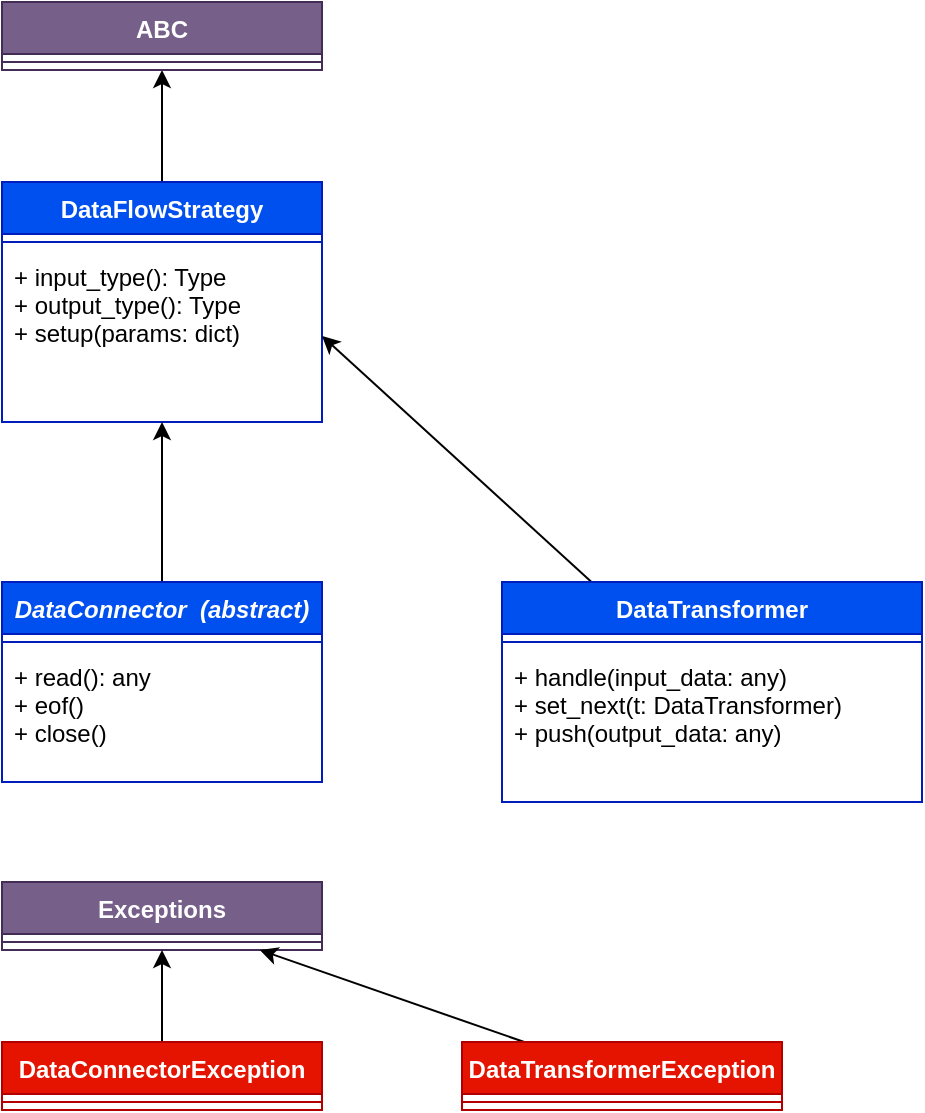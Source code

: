<mxfile>
    <diagram id="9o6zD_I7GCgYv7iqXlfc" name="Core">
        <mxGraphModel dx="814" dy="602" grid="1" gridSize="10" guides="1" tooltips="1" connect="1" arrows="1" fold="1" page="1" pageScale="1" pageWidth="850" pageHeight="1100" math="0" shadow="0">
            <root>
                <mxCell id="0"/>
                <mxCell id="1" parent="0"/>
                <mxCell id="kPGwfBIizZspH16Zuf63-42" style="edgeStyle=none;html=1;entryX=0.5;entryY=1;entryDx=0;entryDy=0;" parent="1" source="2" target="kPGwfBIizZspH16Zuf63-36" edge="1">
                    <mxGeometry relative="1" as="geometry"/>
                </mxCell>
                <mxCell id="2" value="DataFlowStrategy" style="swimlane;fontStyle=1;align=center;verticalAlign=top;childLayout=stackLayout;horizontal=1;startSize=26;horizontalStack=0;resizeParent=1;resizeParentMax=0;resizeLast=0;collapsible=1;marginBottom=0;fillColor=#0050ef;fontColor=#ffffff;strokeColor=#001DBC;" parent="1" vertex="1">
                    <mxGeometry x="120" y="130" width="160" height="120" as="geometry"/>
                </mxCell>
                <mxCell id="4" value="" style="line;strokeWidth=1;fillColor=none;align=left;verticalAlign=middle;spacingTop=-1;spacingLeft=3;spacingRight=3;rotatable=0;labelPosition=right;points=[];portConstraint=eastwest;strokeColor=inherit;" parent="2" vertex="1">
                    <mxGeometry y="26" width="160" height="8" as="geometry"/>
                </mxCell>
                <mxCell id="5" value="+ input_type(): Type&#10;+ output_type(): Type&#10;+ setup(params: dict)&#10;" style="text;strokeColor=none;fillColor=none;align=left;verticalAlign=top;spacingLeft=4;spacingRight=4;overflow=hidden;rotatable=0;points=[[0,0.5],[1,0.5]];portConstraint=eastwest;" parent="2" vertex="1">
                    <mxGeometry y="34" width="160" height="86" as="geometry"/>
                </mxCell>
                <mxCell id="10" style="edgeStyle=none;html=1;exitX=0.5;exitY=0;exitDx=0;exitDy=0;" parent="1" source="6" target="5" edge="1">
                    <mxGeometry relative="1" as="geometry">
                        <mxPoint x="210" y="400" as="sourcePoint"/>
                    </mxGeometry>
                </mxCell>
                <mxCell id="6" value="DataConnector  (abstract)" style="swimlane;fontStyle=3;align=center;verticalAlign=top;childLayout=stackLayout;horizontal=1;startSize=26;horizontalStack=0;resizeParent=1;resizeParentMax=0;resizeLast=0;collapsible=1;marginBottom=0;fillColor=#0050ef;fontColor=#ffffff;strokeColor=#001DBC;" parent="1" vertex="1">
                    <mxGeometry x="120" y="330" width="160" height="100" as="geometry"/>
                </mxCell>
                <mxCell id="8" value="" style="line;strokeWidth=1;fillColor=none;align=left;verticalAlign=middle;spacingTop=-1;spacingLeft=3;spacingRight=3;rotatable=0;labelPosition=right;points=[];portConstraint=eastwest;strokeColor=inherit;" parent="6" vertex="1">
                    <mxGeometry y="26" width="160" height="8" as="geometry"/>
                </mxCell>
                <mxCell id="9" value="+ read(): any&#10;+ eof() &#10;+ close() " style="text;strokeColor=none;fillColor=none;align=left;verticalAlign=top;spacingLeft=4;spacingRight=4;overflow=hidden;rotatable=0;points=[[0,0.5],[1,0.5]];portConstraint=eastwest;" parent="6" vertex="1">
                    <mxGeometry y="34" width="160" height="66" as="geometry"/>
                </mxCell>
                <mxCell id="kPGwfBIizZspH16Zuf63-36" value="ABC" style="swimlane;fontStyle=1;align=center;verticalAlign=top;childLayout=stackLayout;horizontal=1;startSize=26;horizontalStack=0;resizeParent=1;resizeParentMax=0;resizeLast=0;collapsible=1;marginBottom=0;fillColor=#76608a;fontColor=#ffffff;strokeColor=#432D57;" parent="1" vertex="1">
                    <mxGeometry x="120" y="40" width="160" height="34" as="geometry"/>
                </mxCell>
                <mxCell id="kPGwfBIizZspH16Zuf63-38" value="" style="line;strokeWidth=1;fillColor=none;align=left;verticalAlign=middle;spacingTop=-1;spacingLeft=3;spacingRight=3;rotatable=0;labelPosition=right;points=[];portConstraint=eastwest;strokeColor=inherit;" parent="kPGwfBIizZspH16Zuf63-36" vertex="1">
                    <mxGeometry y="26" width="160" height="8" as="geometry"/>
                </mxCell>
                <mxCell id="kPGwfBIizZspH16Zuf63-43" value="Exceptions" style="swimlane;fontStyle=1;align=center;verticalAlign=top;childLayout=stackLayout;horizontal=1;startSize=26;horizontalStack=0;resizeParent=1;resizeParentMax=0;resizeLast=0;collapsible=1;marginBottom=0;fillColor=#76608a;fontColor=#ffffff;strokeColor=#432D57;" parent="1" vertex="1">
                    <mxGeometry x="120" y="480" width="160" height="34" as="geometry"/>
                </mxCell>
                <mxCell id="kPGwfBIizZspH16Zuf63-44" value="" style="line;strokeWidth=1;fillColor=none;align=left;verticalAlign=middle;spacingTop=-1;spacingLeft=3;spacingRight=3;rotatable=0;labelPosition=right;points=[];portConstraint=eastwest;strokeColor=inherit;" parent="kPGwfBIizZspH16Zuf63-43" vertex="1">
                    <mxGeometry y="26" width="160" height="8" as="geometry"/>
                </mxCell>
                <mxCell id="kPGwfBIizZspH16Zuf63-47" style="edgeStyle=none;html=1;" parent="1" source="kPGwfBIizZspH16Zuf63-45" target="kPGwfBIizZspH16Zuf63-43" edge="1">
                    <mxGeometry relative="1" as="geometry"/>
                </mxCell>
                <mxCell id="kPGwfBIizZspH16Zuf63-45" value="DataConnectorException" style="swimlane;fontStyle=1;align=center;verticalAlign=top;childLayout=stackLayout;horizontal=1;startSize=26;horizontalStack=0;resizeParent=1;resizeParentMax=0;resizeLast=0;collapsible=1;marginBottom=0;fillColor=#e51400;fontColor=#ffffff;strokeColor=#B20000;" parent="1" vertex="1">
                    <mxGeometry x="120" y="560" width="160" height="34" as="geometry"/>
                </mxCell>
                <mxCell id="kPGwfBIizZspH16Zuf63-46" value="" style="line;strokeWidth=1;fillColor=none;align=left;verticalAlign=middle;spacingTop=-1;spacingLeft=3;spacingRight=3;rotatable=0;labelPosition=right;points=[];portConstraint=eastwest;strokeColor=inherit;" parent="kPGwfBIizZspH16Zuf63-45" vertex="1">
                    <mxGeometry y="26" width="160" height="8" as="geometry"/>
                </mxCell>
                <mxCell id="kPGwfBIizZspH16Zuf63-50" style="edgeStyle=none;html=1;" parent="1" source="kPGwfBIizZspH16Zuf63-48" target="kPGwfBIizZspH16Zuf63-43" edge="1">
                    <mxGeometry relative="1" as="geometry"/>
                </mxCell>
                <mxCell id="kPGwfBIizZspH16Zuf63-48" value="DataTransformerException" style="swimlane;fontStyle=1;align=center;verticalAlign=top;childLayout=stackLayout;horizontal=1;startSize=26;horizontalStack=0;resizeParent=1;resizeParentMax=0;resizeLast=0;collapsible=1;marginBottom=0;fillColor=#e51400;fontColor=#ffffff;strokeColor=#B20000;" parent="1" vertex="1">
                    <mxGeometry x="350" y="560" width="160" height="34" as="geometry"/>
                </mxCell>
                <mxCell id="kPGwfBIizZspH16Zuf63-49" value="" style="line;strokeWidth=1;fillColor=none;align=left;verticalAlign=middle;spacingTop=-1;spacingLeft=3;spacingRight=3;rotatable=0;labelPosition=right;points=[];portConstraint=eastwest;strokeColor=inherit;" parent="kPGwfBIizZspH16Zuf63-48" vertex="1">
                    <mxGeometry y="26" width="160" height="8" as="geometry"/>
                </mxCell>
                <mxCell id="uL01PIIRA5bi3CVU4V35-19" style="edgeStyle=none;html=1;entryX=1;entryY=0.5;entryDx=0;entryDy=0;" parent="1" source="uL01PIIRA5bi3CVU4V35-16" target="5" edge="1">
                    <mxGeometry relative="1" as="geometry"/>
                </mxCell>
                <mxCell id="uL01PIIRA5bi3CVU4V35-16" value="DataTransformer" style="swimlane;fontStyle=1;align=center;verticalAlign=top;childLayout=stackLayout;horizontal=1;startSize=26;horizontalStack=0;resizeParent=1;resizeParentMax=0;resizeLast=0;collapsible=1;marginBottom=0;fillColor=#0050ef;fontColor=#ffffff;strokeColor=#001DBC;" parent="1" vertex="1">
                    <mxGeometry x="370" y="330" width="210" height="110" as="geometry"/>
                </mxCell>
                <mxCell id="uL01PIIRA5bi3CVU4V35-17" value="" style="line;strokeWidth=1;fillColor=none;align=left;verticalAlign=middle;spacingTop=-1;spacingLeft=3;spacingRight=3;rotatable=0;labelPosition=right;points=[];portConstraint=eastwest;strokeColor=inherit;" parent="uL01PIIRA5bi3CVU4V35-16" vertex="1">
                    <mxGeometry y="26" width="210" height="8" as="geometry"/>
                </mxCell>
                <mxCell id="uL01PIIRA5bi3CVU4V35-18" value="+ handle(input_data: any)&#10;+ set_next(t: DataTransformer)&#10;+ push(output_data: any)" style="text;strokeColor=none;fillColor=none;align=left;verticalAlign=top;spacingLeft=4;spacingRight=4;overflow=hidden;rotatable=0;points=[[0,0.5],[1,0.5]];portConstraint=eastwest;" parent="uL01PIIRA5bi3CVU4V35-16" vertex="1">
                    <mxGeometry y="34" width="210" height="76" as="geometry"/>
                </mxCell>
            </root>
        </mxGraphModel>
    </diagram>
    <diagram id="OqujM7D-3f4KXzJd9amy" name="Readers">
        <mxGraphModel dx="814" dy="602" grid="1" gridSize="10" guides="1" tooltips="1" connect="1" arrows="1" fold="1" page="1" pageScale="1" pageWidth="850" pageHeight="1100" math="0" shadow="0">
            <root>
                <mxCell id="0"/>
                <mxCell id="1" parent="0"/>
                <mxCell id="JBjdggkVPft1IAb_LH7c-1" value="DataConnector  (abstract)" style="swimlane;fontStyle=3;align=center;verticalAlign=top;childLayout=stackLayout;horizontal=1;startSize=26;horizontalStack=0;resizeParent=1;resizeParentMax=0;resizeLast=0;collapsible=1;marginBottom=0;fillColor=#0050ef;fontColor=#ffffff;strokeColor=#001DBC;" parent="1" vertex="1">
                    <mxGeometry x="40" y="40" width="160" height="100" as="geometry"/>
                </mxCell>
                <mxCell id="JBjdggkVPft1IAb_LH7c-2" value="" style="line;strokeWidth=1;fillColor=none;align=left;verticalAlign=middle;spacingTop=-1;spacingLeft=3;spacingRight=3;rotatable=0;labelPosition=right;points=[];portConstraint=eastwest;strokeColor=inherit;" parent="JBjdggkVPft1IAb_LH7c-1" vertex="1">
                    <mxGeometry y="26" width="160" height="8" as="geometry"/>
                </mxCell>
                <mxCell id="JBjdggkVPft1IAb_LH7c-3" value="+ read(): any&#10;+ eof() &#10;+ close() " style="text;strokeColor=none;fillColor=none;align=left;verticalAlign=top;spacingLeft=4;spacingRight=4;overflow=hidden;rotatable=0;points=[[0,0.5],[1,0.5]];portConstraint=eastwest;fontStyle=2;labelBackgroundColor=none;fontColor=#007FFF;" parent="JBjdggkVPft1IAb_LH7c-1" vertex="1">
                    <mxGeometry y="34" width="160" height="66" as="geometry"/>
                </mxCell>
                <mxCell id="JBjdggkVPft1IAb_LH7c-4" style="edgeStyle=none;html=1;" parent="1" source="JBjdggkVPft1IAb_LH7c-5" target="JBjdggkVPft1IAb_LH7c-3" edge="1">
                    <mxGeometry relative="1" as="geometry"/>
                </mxCell>
                <mxCell id="JBjdggkVPft1IAb_LH7c-5" value="StreamReader" style="swimlane;fontStyle=1;align=center;verticalAlign=top;childLayout=stackLayout;horizontal=1;startSize=26;horizontalStack=0;resizeParent=1;resizeParentMax=0;resizeLast=0;collapsible=1;marginBottom=0;fillColor=#60a917;fontColor=#ffffff;strokeColor=#2D7600;" parent="1" vertex="1">
                    <mxGeometry x="40" y="190" width="230" height="150" as="geometry"/>
                </mxCell>
                <mxCell id="JBjdggkVPft1IAb_LH7c-6" value="+ stream&#10;+ page_size" style="text;strokeColor=none;fillColor=none;align=left;verticalAlign=top;spacingLeft=4;spacingRight=4;overflow=hidden;rotatable=0;points=[[0,0.5],[1,0.5]];portConstraint=eastwest;" parent="JBjdggkVPft1IAb_LH7c-5" vertex="1">
                    <mxGeometry y="26" width="230" height="44" as="geometry"/>
                </mxCell>
                <mxCell id="JBjdggkVPft1IAb_LH7c-7" value="" style="line;strokeWidth=1;fillColor=none;align=left;verticalAlign=middle;spacingTop=-1;spacingLeft=3;spacingRight=3;rotatable=0;labelPosition=right;points=[];portConstraint=eastwest;strokeColor=inherit;" parent="JBjdggkVPft1IAb_LH7c-5" vertex="1">
                    <mxGeometry y="70" width="230" height="8" as="geometry"/>
                </mxCell>
                <mxCell id="JBjdggkVPft1IAb_LH7c-8" value="+ __init__(stream, page_size)&#10;+ read(): any&#10;+ eof()&#10;+ close()&#10;" style="text;strokeColor=none;fillColor=none;align=left;verticalAlign=top;spacingLeft=4;spacingRight=4;overflow=hidden;rotatable=0;points=[[0,0.5],[1,0.5]];portConstraint=eastwest;" parent="JBjdggkVPft1IAb_LH7c-5" vertex="1">
                    <mxGeometry y="78" width="230" height="72" as="geometry"/>
                </mxCell>
                <mxCell id="JBjdggkVPft1IAb_LH7c-9" style="edgeStyle=none;html=1;" parent="1" source="JBjdggkVPft1IAb_LH7c-10" target="JBjdggkVPft1IAb_LH7c-8" edge="1">
                    <mxGeometry relative="1" as="geometry"/>
                </mxCell>
                <mxCell id="JBjdggkVPft1IAb_LH7c-10" value="BufferedLineReader" style="swimlane;fontStyle=1;align=center;verticalAlign=top;childLayout=stackLayout;horizontal=1;startSize=26;horizontalStack=0;resizeParent=1;resizeParentMax=0;resizeLast=0;collapsible=1;marginBottom=0;fillColor=#60a917;fontColor=#ffffff;strokeColor=#2D7600;" parent="1" vertex="1">
                    <mxGeometry x="50" y="400" width="270" height="200" as="geometry"/>
                </mxCell>
                <mxCell id="JBjdggkVPft1IAb_LH7c-11" value="+ buffer_size" style="text;strokeColor=none;fillColor=none;align=left;verticalAlign=top;spacingLeft=4;spacingRight=4;overflow=hidden;rotatable=0;points=[[0,0.5],[1,0.5]];portConstraint=eastwest;" parent="JBjdggkVPft1IAb_LH7c-10" vertex="1">
                    <mxGeometry y="26" width="270" height="26" as="geometry"/>
                </mxCell>
                <mxCell id="JBjdggkVPft1IAb_LH7c-12" value="" style="line;strokeWidth=1;fillColor=none;align=left;verticalAlign=middle;spacingTop=-1;spacingLeft=3;spacingRight=3;rotatable=0;labelPosition=right;points=[];portConstraint=eastwest;strokeColor=inherit;" parent="JBjdggkVPft1IAb_LH7c-10" vertex="1">
                    <mxGeometry y="52" width="270" height="8" as="geometry"/>
                </mxCell>
                <mxCell id="JBjdggkVPft1IAb_LH7c-13" value="+ __init__(filename, encoding, buffer_size)&#10;+ output_type(): Type (str)&#10;+ read(): str [override]&#10;+ eof() [override]&#10;+ __iter__()" style="text;strokeColor=none;fillColor=none;align=left;verticalAlign=top;spacingLeft=4;spacingRight=4;overflow=hidden;rotatable=0;points=[[0,0.5],[1,0.5]];portConstraint=eastwest;" parent="JBjdggkVPft1IAb_LH7c-10" vertex="1">
                    <mxGeometry y="60" width="270" height="140" as="geometry"/>
                </mxCell>
                <mxCell id="zKHan-ep9xxie2JSd3z5-5" style="edgeStyle=none;html=1;fontColor=#007FFF;" parent="1" source="zKHan-ep9xxie2JSd3z5-1" target="JBjdggkVPft1IAb_LH7c-13" edge="1">
                    <mxGeometry relative="1" as="geometry"/>
                </mxCell>
                <mxCell id="zKHan-ep9xxie2JSd3z5-1" value="LineArrayReader" style="swimlane;fontStyle=1;align=center;verticalAlign=top;childLayout=stackLayout;horizontal=1;startSize=26;horizontalStack=0;resizeParent=1;resizeParentMax=0;resizeLast=0;collapsible=1;marginBottom=0;fillColor=#60a917;fontColor=#ffffff;strokeColor=#2D7600;" parent="1" vertex="1">
                    <mxGeometry x="50" y="690" width="320" height="140" as="geometry"/>
                </mxCell>
                <mxCell id="zKHan-ep9xxie2JSd3z5-2" value="+ buffer_size" style="text;strokeColor=none;fillColor=none;align=left;verticalAlign=top;spacingLeft=4;spacingRight=4;overflow=hidden;rotatable=0;points=[[0,0.5],[1,0.5]];portConstraint=eastwest;" parent="zKHan-ep9xxie2JSd3z5-1" vertex="1">
                    <mxGeometry y="26" width="320" height="26" as="geometry"/>
                </mxCell>
                <mxCell id="zKHan-ep9xxie2JSd3z5-3" value="" style="line;strokeWidth=1;fillColor=none;align=left;verticalAlign=middle;spacingTop=-1;spacingLeft=3;spacingRight=3;rotatable=0;labelPosition=right;points=[];portConstraint=eastwest;strokeColor=inherit;" parent="zKHan-ep9xxie2JSd3z5-1" vertex="1">
                    <mxGeometry y="52" width="320" height="8" as="geometry"/>
                </mxCell>
                <mxCell id="zKHan-ep9xxie2JSd3z5-4" value="+ __init__(filename, encoding, number_of_lines = -1)&#10;+ output_type(): Type (list[str])&#10;+ read(): list[str] [override]&#10;" style="text;strokeColor=none;fillColor=none;align=left;verticalAlign=top;spacingLeft=4;spacingRight=4;overflow=hidden;rotatable=0;points=[[0,0.5],[1,0.5]];portConstraint=eastwest;" parent="zKHan-ep9xxie2JSd3z5-1" vertex="1">
                    <mxGeometry y="60" width="320" height="80" as="geometry"/>
                </mxCell>
                <mxCell id="zKHan-ep9xxie2JSd3z5-11" style="edgeStyle=none;html=1;fontColor=#007FFF;" parent="1" source="zKHan-ep9xxie2JSd3z5-7" target="JBjdggkVPft1IAb_LH7c-13" edge="1">
                    <mxGeometry relative="1" as="geometry"/>
                </mxCell>
                <mxCell id="zKHan-ep9xxie2JSd3z5-7" value="CSVReader" style="swimlane;fontStyle=1;align=center;verticalAlign=top;childLayout=stackLayout;horizontal=1;startSize=26;horizontalStack=0;resizeParent=1;resizeParentMax=0;resizeLast=0;collapsible=1;marginBottom=0;fillColor=#60a917;fontColor=#ffffff;strokeColor=#2D7600;" parent="1" vertex="1">
                    <mxGeometry x="390" y="690" width="320" height="114" as="geometry"/>
                </mxCell>
                <mxCell id="zKHan-ep9xxie2JSd3z5-9" value="" style="line;strokeWidth=1;fillColor=none;align=left;verticalAlign=middle;spacingTop=-1;spacingLeft=3;spacingRight=3;rotatable=0;labelPosition=right;points=[];portConstraint=eastwest;strokeColor=inherit;" parent="zKHan-ep9xxie2JSd3z5-7" vertex="1">
                    <mxGeometry y="26" width="320" height="8" as="geometry"/>
                </mxCell>
                <mxCell id="zKHan-ep9xxie2JSd3z5-10" value="+ __init__(filename, encoding, delimiter = &quot;;&quot;)&#10;+ output_type(): Type (list[str])&#10;+ read(): list[str] [override]&#10;" style="text;strokeColor=none;fillColor=none;align=left;verticalAlign=top;spacingLeft=4;spacingRight=4;overflow=hidden;rotatable=0;points=[[0,0.5],[1,0.5]];portConstraint=eastwest;" parent="zKHan-ep9xxie2JSd3z5-7" vertex="1">
                    <mxGeometry y="34" width="320" height="80" as="geometry"/>
                </mxCell>
            </root>
        </mxGraphModel>
    </diagram>
    <diagram id="C-n0rzDCbK6zl30GqEJ7" name="Selectors">
        <mxGraphModel dx="814" dy="602" grid="1" gridSize="10" guides="1" tooltips="1" connect="1" arrows="1" fold="1" page="1" pageScale="1" pageWidth="850" pageHeight="1100" math="0" shadow="0">
            <root>
                <mxCell id="0"/>
                <mxCell id="1" parent="0"/>
                <mxCell id="YxCEazYeJTHOaeWysZzV-1" value="DataConnector  (abstract)" style="swimlane;fontStyle=3;align=center;verticalAlign=top;childLayout=stackLayout;horizontal=1;startSize=26;horizontalStack=0;resizeParent=1;resizeParentMax=0;resizeLast=0;collapsible=1;marginBottom=0;fillColor=#0050ef;fontColor=#ffffff;strokeColor=#001DBC;" parent="1" vertex="1">
                    <mxGeometry x="40" y="40" width="160" height="100" as="geometry"/>
                </mxCell>
                <mxCell id="YxCEazYeJTHOaeWysZzV-2" value="" style="line;strokeWidth=1;fillColor=none;align=left;verticalAlign=middle;spacingTop=-1;spacingLeft=3;spacingRight=3;rotatable=0;labelPosition=right;points=[];portConstraint=eastwest;strokeColor=inherit;" parent="YxCEazYeJTHOaeWysZzV-1" vertex="1">
                    <mxGeometry y="26" width="160" height="8" as="geometry"/>
                </mxCell>
                <mxCell id="YxCEazYeJTHOaeWysZzV-3" value="+ read(): any&#10;+ eof() &#10;+ close() " style="text;strokeColor=none;fillColor=none;align=left;verticalAlign=top;spacingLeft=4;spacingRight=4;overflow=hidden;rotatable=0;points=[[0,0.5],[1,0.5]];portConstraint=eastwest;fontStyle=2;labelBackgroundColor=none;fontColor=#007FFF;" parent="YxCEazYeJTHOaeWysZzV-1" vertex="1">
                    <mxGeometry y="34" width="160" height="66" as="geometry"/>
                </mxCell>
                <mxCell id="teODiVTp39xnvgrmMaXJ-15" style="edgeStyle=none;html=1;entryX=0.55;entryY=0.986;entryDx=0;entryDy=0;entryPerimeter=0;fontColor=#FFFFFF;" parent="1" source="YxCEazYeJTHOaeWysZzV-9" target="teODiVTp39xnvgrmMaXJ-12" edge="1">
                    <mxGeometry relative="1" as="geometry"/>
                </mxCell>
                <mxCell id="YxCEazYeJTHOaeWysZzV-9" value="FileListSelector" style="swimlane;fontStyle=1;align=center;verticalAlign=top;childLayout=stackLayout;horizontal=1;startSize=26;horizontalStack=0;resizeParent=1;resizeParentMax=0;resizeLast=0;collapsible=1;marginBottom=0;fillColor=#60a917;fontColor=#ffffff;strokeColor=#2D7600;" parent="1" vertex="1">
                    <mxGeometry x="40" y="320" width="230" height="106" as="geometry"/>
                </mxCell>
                <mxCell id="YxCEazYeJTHOaeWysZzV-10" value="" style="line;strokeWidth=1;fillColor=none;align=left;verticalAlign=middle;spacingTop=-1;spacingLeft=3;spacingRight=3;rotatable=0;labelPosition=right;points=[];portConstraint=eastwest;strokeColor=inherit;" parent="YxCEazYeJTHOaeWysZzV-9" vertex="1">
                    <mxGeometry y="26" width="230" height="8" as="geometry"/>
                </mxCell>
                <mxCell id="YxCEazYeJTHOaeWysZzV-11" value="+ __init__(from_path, file_ext)&#10;+ read(): list[str]&#10;+ select(criteria): list[str]&#10;" style="text;strokeColor=none;fillColor=none;align=left;verticalAlign=top;spacingLeft=4;spacingRight=4;overflow=hidden;rotatable=0;points=[[0,0.5],[1,0.5]];portConstraint=eastwest;" parent="YxCEazYeJTHOaeWysZzV-9" vertex="1">
                    <mxGeometry y="34" width="230" height="72" as="geometry"/>
                </mxCell>
                <mxCell id="teODiVTp39xnvgrmMaXJ-13" style="edgeStyle=none;html=1;fontColor=#FFFFFF;" parent="1" source="teODiVTp39xnvgrmMaXJ-9" target="YxCEazYeJTHOaeWysZzV-3" edge="1">
                    <mxGeometry relative="1" as="geometry"/>
                </mxCell>
                <mxCell id="teODiVTp39xnvgrmMaXJ-9" value="DataSelector (abstract)" style="swimlane;fontStyle=1;align=center;verticalAlign=top;childLayout=stackLayout;horizontal=1;startSize=26;horizontalStack=0;resizeParent=1;resizeParentMax=0;resizeLast=0;collapsible=1;marginBottom=0;labelBackgroundColor=none;fontColor=#ffffff;fillColor=#0050ef;strokeColor=#001DBC;" parent="1" vertex="1">
                    <mxGeometry x="40" y="160" width="160" height="120" as="geometry"/>
                </mxCell>
                <mxCell id="teODiVTp39xnvgrmMaXJ-10" value="_eof: bool" style="text;strokeColor=none;fillColor=none;align=left;verticalAlign=top;spacingLeft=4;spacingRight=4;overflow=hidden;rotatable=0;points=[[0,0.5],[1,0.5]];portConstraint=eastwest;labelBackgroundColor=none;fontColor=#FFFFFF;" parent="teODiVTp39xnvgrmMaXJ-9" vertex="1">
                    <mxGeometry y="26" width="160" height="26" as="geometry"/>
                </mxCell>
                <mxCell id="teODiVTp39xnvgrmMaXJ-11" value="" style="line;strokeWidth=1;fillColor=none;align=left;verticalAlign=middle;spacingTop=-1;spacingLeft=3;spacingRight=3;rotatable=0;labelPosition=right;points=[];portConstraint=eastwest;strokeColor=inherit;labelBackgroundColor=none;fontColor=#FFFFFF;" parent="teODiVTp39xnvgrmMaXJ-9" vertex="1">
                    <mxGeometry y="52" width="160" height="8" as="geometry"/>
                </mxCell>
                <mxCell id="teODiVTp39xnvgrmMaXJ-12" value="+ select(criteria): any&#10;+ eof(): bool [override]&#10;+ close() [override]" style="text;strokeColor=none;fillColor=none;align=left;verticalAlign=top;spacingLeft=4;spacingRight=4;overflow=hidden;rotatable=0;points=[[0,0.5],[1,0.5]];portConstraint=eastwest;labelBackgroundColor=none;fontColor=#FFFFFF;" parent="teODiVTp39xnvgrmMaXJ-9" vertex="1">
                    <mxGeometry y="60" width="160" height="60" as="geometry"/>
                </mxCell>
            </root>
        </mxGraphModel>
    </diagram>
    <diagram id="pPDgprwgcVbF1qzJJLTe" name="Basic Transformers">
        <mxGraphModel dx="814" dy="602" grid="1" gridSize="10" guides="1" tooltips="1" connect="1" arrows="1" fold="1" page="1" pageScale="1" pageWidth="850" pageHeight="1100" math="0" shadow="0">
            <root>
                <mxCell id="0"/>
                <mxCell id="1" parent="0"/>
                <mxCell id="AgrVLviHi2u-4qjrBHGn-1" value="DataTransformer" style="swimlane;fontStyle=1;align=center;verticalAlign=top;childLayout=stackLayout;horizontal=1;startSize=26;horizontalStack=0;resizeParent=1;resizeParentMax=0;resizeLast=0;collapsible=1;marginBottom=0;fillColor=#0050ef;fontColor=#ffffff;strokeColor=#001DBC;" parent="1" vertex="1">
                    <mxGeometry x="40" y="40" width="210" height="110" as="geometry"/>
                </mxCell>
                <mxCell id="AgrVLviHi2u-4qjrBHGn-2" value="" style="line;strokeWidth=1;fillColor=none;align=left;verticalAlign=middle;spacingTop=-1;spacingLeft=3;spacingRight=3;rotatable=0;labelPosition=right;points=[];portConstraint=eastwest;strokeColor=inherit;" parent="AgrVLviHi2u-4qjrBHGn-1" vertex="1">
                    <mxGeometry y="26" width="210" height="8" as="geometry"/>
                </mxCell>
                <mxCell id="AgrVLviHi2u-4qjrBHGn-3" value="+ handle(input_data: any): any&#10;+ push(output_data: any): any&#10;+ set_next(t: DataTransformer)&#10;" style="text;strokeColor=none;fillColor=none;align=left;verticalAlign=top;spacingLeft=4;spacingRight=4;overflow=hidden;rotatable=0;points=[[0,0.5],[1,0.5]];portConstraint=eastwest;" parent="AgrVLviHi2u-4qjrBHGn-1" vertex="1">
                    <mxGeometry y="34" width="210" height="76" as="geometry"/>
                </mxCell>
                <mxCell id="eE6xb-b2l2XwSOc0BE5Q-4" style="edgeStyle=none;html=1;entryX=0.505;entryY=1.026;entryDx=0;entryDy=0;entryPerimeter=0;" parent="1" source="eE6xb-b2l2XwSOc0BE5Q-1" target="AgrVLviHi2u-4qjrBHGn-3" edge="1">
                    <mxGeometry relative="1" as="geometry"/>
                </mxCell>
                <mxCell id="eE6xb-b2l2XwSOc0BE5Q-1" value="ListToElemTransformer" style="swimlane;fontStyle=1;align=center;verticalAlign=top;childLayout=stackLayout;horizontal=1;startSize=26;horizontalStack=0;resizeParent=1;resizeParentMax=0;resizeLast=0;collapsible=1;marginBottom=0;fillColor=#60a917;fontColor=#ffffff;strokeColor=#2D7600;" parent="1" vertex="1">
                    <mxGeometry x="50" y="200" width="230" height="70" as="geometry"/>
                </mxCell>
                <mxCell id="eE6xb-b2l2XwSOc0BE5Q-2" value="" style="line;strokeWidth=1;fillColor=none;align=left;verticalAlign=middle;spacingTop=-1;spacingLeft=3;spacingRight=3;rotatable=0;labelPosition=right;points=[];portConstraint=eastwest;strokeColor=inherit;" parent="eE6xb-b2l2XwSOc0BE5Q-1" vertex="1">
                    <mxGeometry y="26" width="230" height="8" as="geometry"/>
                </mxCell>
                <mxCell id="eE6xb-b2l2XwSOc0BE5Q-3" value="+ handle(input_data: list)&#10;" style="text;strokeColor=none;fillColor=none;align=left;verticalAlign=top;spacingLeft=4;spacingRight=4;overflow=hidden;rotatable=0;points=[[0,0.5],[1,0.5]];portConstraint=eastwest;" parent="eE6xb-b2l2XwSOc0BE5Q-1" vertex="1">
                    <mxGeometry y="34" width="230" height="36" as="geometry"/>
                </mxCell>
                <mxCell id="kuilfWfWV7ZInjcTUsj1-4" style="edgeStyle=none;html=1;entryX=1;entryY=0.5;entryDx=0;entryDy=0;" parent="1" source="kuilfWfWV7ZInjcTUsj1-1" target="AgrVLviHi2u-4qjrBHGn-3" edge="1">
                    <mxGeometry relative="1" as="geometry"/>
                </mxCell>
                <mxCell id="kuilfWfWV7ZInjcTUsj1-1" value="ListToDictTransformer" style="swimlane;fontStyle=1;align=center;verticalAlign=top;childLayout=stackLayout;horizontal=1;startSize=26;horizontalStack=0;resizeParent=1;resizeParentMax=0;resizeLast=0;collapsible=1;marginBottom=0;fillColor=#60a917;fontColor=#ffffff;strokeColor=#2D7600;" parent="1" vertex="1">
                    <mxGeometry x="330" y="200" width="230" height="90" as="geometry"/>
                </mxCell>
                <mxCell id="kuilfWfWV7ZInjcTUsj1-2" value="" style="line;strokeWidth=1;fillColor=none;align=left;verticalAlign=middle;spacingTop=-1;spacingLeft=3;spacingRight=3;rotatable=0;labelPosition=right;points=[];portConstraint=eastwest;strokeColor=inherit;" parent="kuilfWfWV7ZInjcTUsj1-1" vertex="1">
                    <mxGeometry y="26" width="230" height="8" as="geometry"/>
                </mxCell>
                <mxCell id="kuilfWfWV7ZInjcTUsj1-3" value="+ __init__(k_names: list)&#10;+ handle(input_data: list): dict[str]" style="text;strokeColor=none;fillColor=none;align=left;verticalAlign=top;spacingLeft=4;spacingRight=4;overflow=hidden;rotatable=0;points=[[0,0.5],[1,0.5]];portConstraint=eastwest;" parent="kuilfWfWV7ZInjcTUsj1-1" vertex="1">
                    <mxGeometry y="34" width="230" height="56" as="geometry"/>
                </mxCell>
            </root>
        </mxGraphModel>
    </diagram>
    <diagram id="gs5gI74ETGnYoKciQPKN" name="Transformers">
        <mxGraphModel dx="814" dy="602" grid="1" gridSize="10" guides="1" tooltips="1" connect="1" arrows="1" fold="1" page="1" pageScale="1" pageWidth="850" pageHeight="1100" math="0" shadow="0">
            <root>
                <mxCell id="0"/>
                <mxCell id="1" parent="0"/>
                <mxCell id="Ec_8T0yqt-OP5bCKXlmT-1" value="DataTransformer" style="swimlane;fontStyle=1;align=center;verticalAlign=top;childLayout=stackLayout;horizontal=1;startSize=26;horizontalStack=0;resizeParent=1;resizeParentMax=0;resizeLast=0;collapsible=1;marginBottom=0;fillColor=#0050ef;fontColor=#ffffff;strokeColor=#001DBC;" parent="1" vertex="1">
                    <mxGeometry x="40" y="40" width="210" height="110" as="geometry"/>
                </mxCell>
                <mxCell id="Ec_8T0yqt-OP5bCKXlmT-2" value="" style="line;strokeWidth=1;fillColor=none;align=left;verticalAlign=middle;spacingTop=-1;spacingLeft=3;spacingRight=3;rotatable=0;labelPosition=right;points=[];portConstraint=eastwest;strokeColor=inherit;" parent="Ec_8T0yqt-OP5bCKXlmT-1" vertex="1">
                    <mxGeometry y="26" width="210" height="8" as="geometry"/>
                </mxCell>
                <mxCell id="Ec_8T0yqt-OP5bCKXlmT-3" value="+ handle(input_data: any)&#10;+ set_next(t: DataTransformer)&#10;+ push(output_data: any)" style="text;strokeColor=none;fillColor=none;align=left;verticalAlign=top;spacingLeft=4;spacingRight=4;overflow=hidden;rotatable=0;points=[[0,0.5],[1,0.5]];portConstraint=eastwest;" parent="Ec_8T0yqt-OP5bCKXlmT-1" vertex="1">
                    <mxGeometry y="34" width="210" height="76" as="geometry"/>
                </mxCell>
                <mxCell id="1det0QbTS1bOkWLBstfa-2" style="edgeStyle=none;html=1;" parent="1" source="edsBkt3ZC94wkJsJEWO--1" target="Ec_8T0yqt-OP5bCKXlmT-3" edge="1">
                    <mxGeometry relative="1" as="geometry"/>
                </mxCell>
                <mxCell id="edsBkt3ZC94wkJsJEWO--1" value="StreamWriter" style="swimlane;fontStyle=1;align=center;verticalAlign=top;childLayout=stackLayout;horizontal=1;startSize=26;horizontalStack=0;resizeParent=1;resizeParentMax=0;resizeLast=0;collapsible=1;marginBottom=0;fillColor=#60a917;fontColor=#ffffff;strokeColor=#2D7600;" parent="1" vertex="1">
                    <mxGeometry x="40" y="190" width="230" height="150" as="geometry"/>
                </mxCell>
                <mxCell id="edsBkt3ZC94wkJsJEWO--2" value="+ output_stream" style="text;strokeColor=none;fillColor=none;align=left;verticalAlign=top;spacingLeft=4;spacingRight=4;overflow=hidden;rotatable=0;points=[[0,0.5],[1,0.5]];portConstraint=eastwest;" parent="edsBkt3ZC94wkJsJEWO--1" vertex="1">
                    <mxGeometry y="26" width="230" height="44" as="geometry"/>
                </mxCell>
                <mxCell id="edsBkt3ZC94wkJsJEWO--3" value="" style="line;strokeWidth=1;fillColor=none;align=left;verticalAlign=middle;spacingTop=-1;spacingLeft=3;spacingRight=3;rotatable=0;labelPosition=right;points=[];portConstraint=eastwest;strokeColor=inherit;" parent="edsBkt3ZC94wkJsJEWO--1" vertex="1">
                    <mxGeometry y="70" width="230" height="8" as="geometry"/>
                </mxCell>
                <mxCell id="edsBkt3ZC94wkJsJEWO--4" value="+ __init__(output_stream)&#10;+ handle(input_data: any)&#10;+ push(output_data: any)" style="text;strokeColor=none;fillColor=none;align=left;verticalAlign=top;spacingLeft=4;spacingRight=4;overflow=hidden;rotatable=0;points=[[0,0.5],[1,0.5]];portConstraint=eastwest;" parent="edsBkt3ZC94wkJsJEWO--1" vertex="1">
                    <mxGeometry y="78" width="230" height="72" as="geometry"/>
                </mxCell>
                <mxCell id="1det0QbTS1bOkWLBstfa-1" style="edgeStyle=none;html=1;entryX=0.504;entryY=1.056;entryDx=0;entryDy=0;entryPerimeter=0;" parent="1" source="edsBkt3ZC94wkJsJEWO--5" target="edsBkt3ZC94wkJsJEWO--4" edge="1">
                    <mxGeometry relative="1" as="geometry"/>
                </mxCell>
                <mxCell id="edsBkt3ZC94wkJsJEWO--5" value="LineWriter" style="swimlane;fontStyle=1;align=center;verticalAlign=top;childLayout=stackLayout;horizontal=1;startSize=26;horizontalStack=0;resizeParent=1;resizeParentMax=0;resizeLast=0;collapsible=1;marginBottom=0;fillColor=#60a917;fontColor=#ffffff;strokeColor=#2D7600;" parent="1" vertex="1">
                    <mxGeometry x="40" y="390" width="230" height="150" as="geometry"/>
                </mxCell>
                <mxCell id="edsBkt3ZC94wkJsJEWO--6" value="+ output_stream" style="text;strokeColor=none;fillColor=none;align=left;verticalAlign=top;spacingLeft=4;spacingRight=4;overflow=hidden;rotatable=0;points=[[0,0.5],[1,0.5]];portConstraint=eastwest;" parent="edsBkt3ZC94wkJsJEWO--5" vertex="1">
                    <mxGeometry y="26" width="230" height="44" as="geometry"/>
                </mxCell>
                <mxCell id="edsBkt3ZC94wkJsJEWO--7" value="" style="line;strokeWidth=1;fillColor=none;align=left;verticalAlign=middle;spacingTop=-1;spacingLeft=3;spacingRight=3;rotatable=0;labelPosition=right;points=[];portConstraint=eastwest;strokeColor=inherit;" parent="edsBkt3ZC94wkJsJEWO--5" vertex="1">
                    <mxGeometry y="70" width="230" height="8" as="geometry"/>
                </mxCell>
                <mxCell id="edsBkt3ZC94wkJsJEWO--8" value="+ __init__(filename)&#10;+ handle(input_data: str)&#10;+ push(output_data: str)" style="text;strokeColor=none;fillColor=none;align=left;verticalAlign=top;spacingLeft=4;spacingRight=4;overflow=hidden;rotatable=0;points=[[0,0.5],[1,0.5]];portConstraint=eastwest;" parent="edsBkt3ZC94wkJsJEWO--5" vertex="1">
                    <mxGeometry y="78" width="230" height="72" as="geometry"/>
                </mxCell>
            </root>
        </mxGraphModel>
    </diagram>
</mxfile>